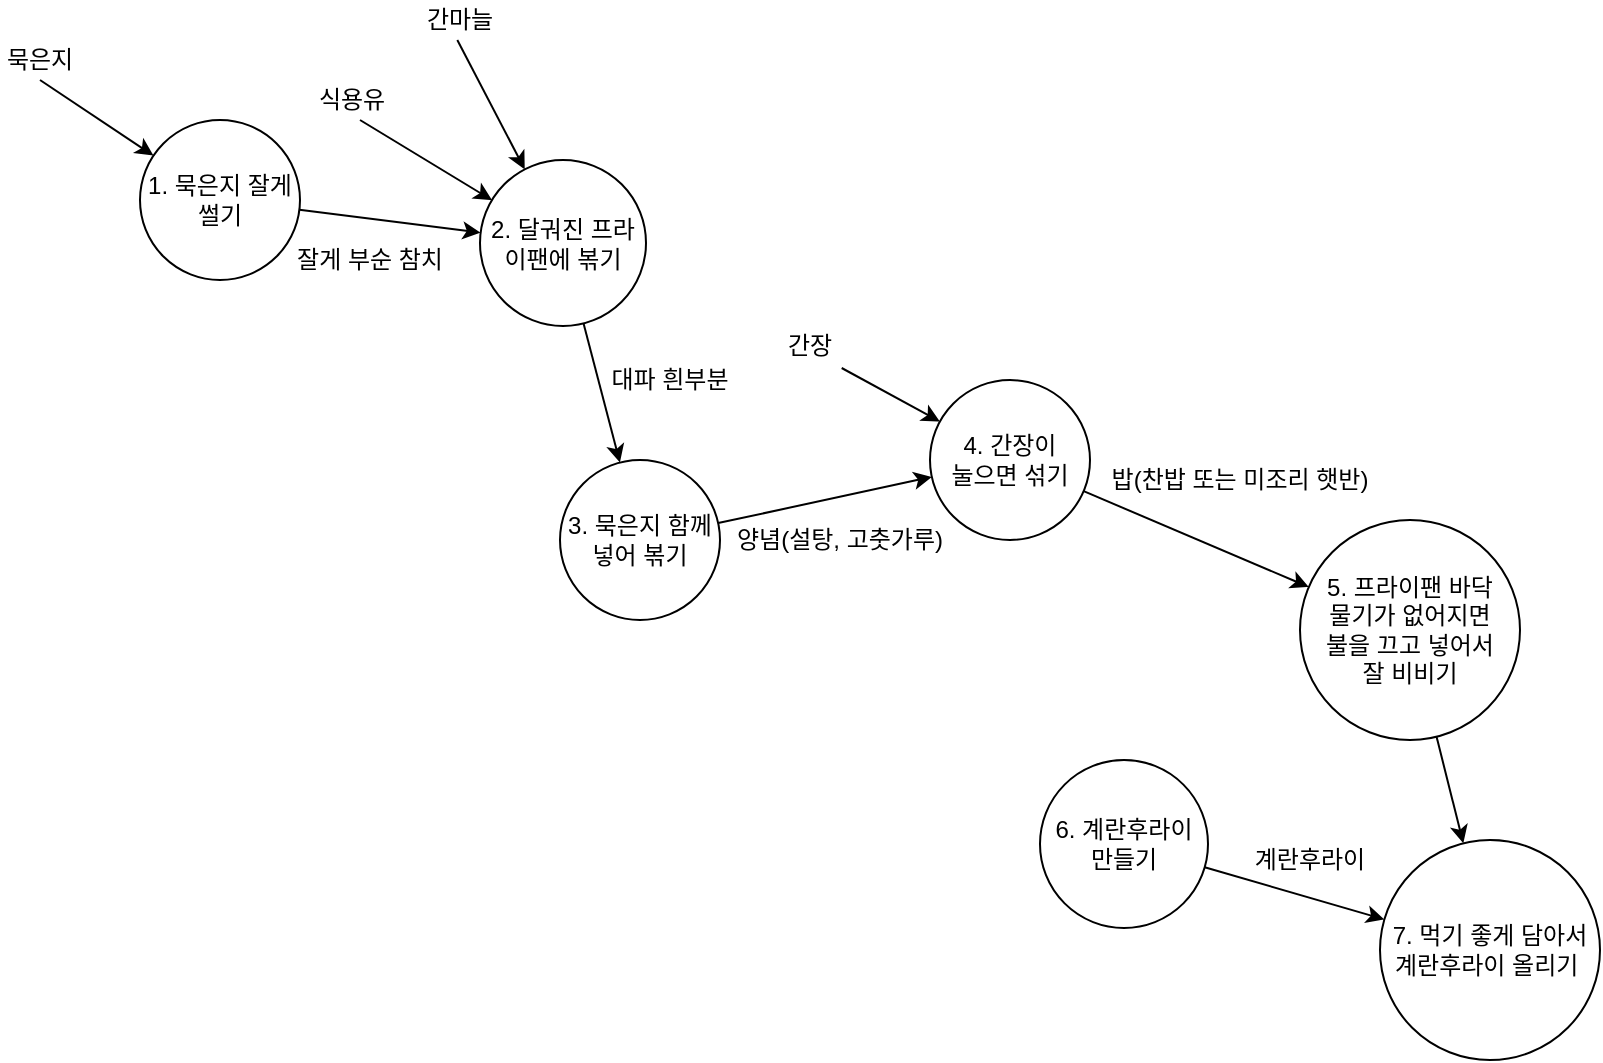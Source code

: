 <mxfile version="13.0.8" type="github"><diagram id="C5RBs43oDa-KdzZeNtuy" name="Page-1"><mxGraphModel dx="1038" dy="1717" grid="1" gridSize="10" guides="1" tooltips="1" connect="1" arrows="1" fold="1" page="1" pageScale="1" pageWidth="827" pageHeight="1169" math="0" shadow="0"><root><mxCell id="WIyWlLk6GJQsqaUBKTNV-0"/><mxCell id="WIyWlLk6GJQsqaUBKTNV-1" parent="WIyWlLk6GJQsqaUBKTNV-0"/><mxCell id="UPB51ABg_88KbSfRW88O-0" value="4. 간장이&lt;br&gt;눌으면 섞기" style="ellipse;whiteSpace=wrap;html=1;aspect=fixed;" vertex="1" parent="WIyWlLk6GJQsqaUBKTNV-1"><mxGeometry x="515" y="160" width="80" height="80" as="geometry"/></mxCell><mxCell id="UPB51ABg_88KbSfRW88O-1" value="2. 달궈진 프라이팬에 볶기" style="ellipse;whiteSpace=wrap;html=1;aspect=fixed;" vertex="1" parent="WIyWlLk6GJQsqaUBKTNV-1"><mxGeometry x="290" y="50" width="83" height="83" as="geometry"/></mxCell><mxCell id="UPB51ABg_88KbSfRW88O-2" value="1. 묵은지 잘게 썰기" style="ellipse;whiteSpace=wrap;html=1;aspect=fixed;" vertex="1" parent="WIyWlLk6GJQsqaUBKTNV-1"><mxGeometry x="120" y="30" width="80" height="80" as="geometry"/></mxCell><mxCell id="UPB51ABg_88KbSfRW88O-3" value="3. 묵은지 함께 넣어 볶기" style="ellipse;whiteSpace=wrap;html=1;aspect=fixed;" vertex="1" parent="WIyWlLk6GJQsqaUBKTNV-1"><mxGeometry x="330" y="200" width="80" height="80" as="geometry"/></mxCell><mxCell id="UPB51ABg_88KbSfRW88O-5" value="6. 계란후라이 만들기" style="ellipse;whiteSpace=wrap;html=1;aspect=fixed;" vertex="1" parent="WIyWlLk6GJQsqaUBKTNV-1"><mxGeometry x="570" y="350" width="84" height="84" as="geometry"/></mxCell><mxCell id="UPB51ABg_88KbSfRW88O-6" value="" style="endArrow=classic;html=1;" edge="1" parent="WIyWlLk6GJQsqaUBKTNV-1" source="UPB51ABg_88KbSfRW88O-2" target="UPB51ABg_88KbSfRW88O-1"><mxGeometry width="50" height="50" relative="1" as="geometry"><mxPoint x="210" y="90" as="sourcePoint"/><mxPoint x="260" y="130" as="targetPoint"/></mxGeometry></mxCell><mxCell id="UPB51ABg_88KbSfRW88O-7" value="" style="endArrow=classic;html=1;" edge="1" parent="WIyWlLk6GJQsqaUBKTNV-1" target="UPB51ABg_88KbSfRW88O-2"><mxGeometry width="50" height="50" relative="1" as="geometry"><mxPoint x="70" y="10" as="sourcePoint"/><mxPoint x="120" y="50" as="targetPoint"/></mxGeometry></mxCell><mxCell id="UPB51ABg_88KbSfRW88O-8" value="" style="endArrow=classic;html=1;" edge="1" parent="WIyWlLk6GJQsqaUBKTNV-1" target="UPB51ABg_88KbSfRW88O-1"><mxGeometry width="50" height="50" relative="1" as="geometry"><mxPoint x="230.004" y="30.003" as="sourcePoint"/><mxPoint x="311.345" y="45.418" as="targetPoint"/></mxGeometry></mxCell><mxCell id="UPB51ABg_88KbSfRW88O-9" value="" style="endArrow=classic;html=1;" edge="1" parent="WIyWlLk6GJQsqaUBKTNV-1" target="UPB51ABg_88KbSfRW88O-1"><mxGeometry width="50" height="50" relative="1" as="geometry"><mxPoint x="278.654" y="-9.997" as="sourcePoint"/><mxPoint x="359.995" y="5.418" as="targetPoint"/></mxGeometry></mxCell><mxCell id="UPB51ABg_88KbSfRW88O-13" value="" style="endArrow=classic;html=1;" edge="1" parent="WIyWlLk6GJQsqaUBKTNV-1" source="UPB51ABg_88KbSfRW88O-3" target="UPB51ABg_88KbSfRW88O-0"><mxGeometry width="50" height="50" relative="1" as="geometry"><mxPoint x="460" y="200" as="sourcePoint"/><mxPoint x="480" y="300" as="targetPoint"/></mxGeometry></mxCell><mxCell id="UPB51ABg_88KbSfRW88O-14" value="" style="endArrow=classic;html=1;" edge="1" parent="WIyWlLk6GJQsqaUBKTNV-1" source="UPB51ABg_88KbSfRW88O-1" target="UPB51ABg_88KbSfRW88O-3"><mxGeometry width="50" height="50" relative="1" as="geometry"><mxPoint x="340" y="140" as="sourcePoint"/><mxPoint x="360" y="210" as="targetPoint"/></mxGeometry></mxCell><mxCell id="UPB51ABg_88KbSfRW88O-16" value="" style="endArrow=classic;html=1;exitX=0.676;exitY=1.05;exitDx=0;exitDy=0;exitPerimeter=0;" edge="1" parent="WIyWlLk6GJQsqaUBKTNV-1" source="UPB51ABg_88KbSfRW88O-20" target="UPB51ABg_88KbSfRW88O-0"><mxGeometry width="50" height="50" relative="1" as="geometry"><mxPoint x="500" y="180" as="sourcePoint"/><mxPoint x="530" y="220" as="targetPoint"/></mxGeometry></mxCell><mxCell id="UPB51ABg_88KbSfRW88O-18" value="" style="endArrow=classic;html=1;" edge="1" parent="WIyWlLk6GJQsqaUBKTNV-1" source="UPB51ABg_88KbSfRW88O-5" target="UPB51ABg_88KbSfRW88O-41"><mxGeometry width="50" height="50" relative="1" as="geometry"><mxPoint x="470" y="350" as="sourcePoint"/><mxPoint x="610" y="360" as="targetPoint"/></mxGeometry></mxCell><mxCell id="UPB51ABg_88KbSfRW88O-20" value="간장" style="text;html=1;strokeColor=none;fillColor=none;align=center;verticalAlign=middle;whiteSpace=wrap;rounded=0;" vertex="1" parent="WIyWlLk6GJQsqaUBKTNV-1"><mxGeometry x="410" y="133" width="90" height="20" as="geometry"/></mxCell><mxCell id="UPB51ABg_88KbSfRW88O-22" value="묵은지" style="text;html=1;strokeColor=none;fillColor=none;align=center;verticalAlign=middle;whiteSpace=wrap;rounded=0;" vertex="1" parent="WIyWlLk6GJQsqaUBKTNV-1"><mxGeometry x="50" y="-10" width="40" height="20" as="geometry"/></mxCell><mxCell id="UPB51ABg_88KbSfRW88O-23" value="잘게 부순 참치" style="text;html=1;strokeColor=none;fillColor=none;align=center;verticalAlign=middle;whiteSpace=wrap;rounded=0;" vertex="1" parent="WIyWlLk6GJQsqaUBKTNV-1"><mxGeometry x="190" y="90" width="90" height="20" as="geometry"/></mxCell><mxCell id="UPB51ABg_88KbSfRW88O-24" value="식용유" style="text;html=1;strokeColor=none;fillColor=none;align=center;verticalAlign=middle;whiteSpace=wrap;rounded=0;" vertex="1" parent="WIyWlLk6GJQsqaUBKTNV-1"><mxGeometry x="206" y="10" width="40" height="20" as="geometry"/></mxCell><mxCell id="UPB51ABg_88KbSfRW88O-25" value="간마늘" style="text;html=1;strokeColor=none;fillColor=none;align=center;verticalAlign=middle;whiteSpace=wrap;rounded=0;" vertex="1" parent="WIyWlLk6GJQsqaUBKTNV-1"><mxGeometry x="260" y="-30" width="40" height="20" as="geometry"/></mxCell><mxCell id="UPB51ABg_88KbSfRW88O-26" value="대파 흰부분" style="text;html=1;strokeColor=none;fillColor=none;align=center;verticalAlign=middle;whiteSpace=wrap;rounded=0;" vertex="1" parent="WIyWlLk6GJQsqaUBKTNV-1"><mxGeometry x="350" y="150" width="70" height="20" as="geometry"/></mxCell><mxCell id="UPB51ABg_88KbSfRW88O-28" value="양념(설탕, 고춧가루)" style="text;html=1;strokeColor=none;fillColor=none;align=center;verticalAlign=middle;whiteSpace=wrap;rounded=0;" vertex="1" parent="WIyWlLk6GJQsqaUBKTNV-1"><mxGeometry x="410" y="230" width="120" height="20" as="geometry"/></mxCell><mxCell id="UPB51ABg_88KbSfRW88O-31" value="계란후라이" style="text;html=1;strokeColor=none;fillColor=none;align=center;verticalAlign=middle;whiteSpace=wrap;rounded=0;" vertex="1" parent="WIyWlLk6GJQsqaUBKTNV-1"><mxGeometry x="670" y="390" width="70" height="20" as="geometry"/></mxCell><mxCell id="UPB51ABg_88KbSfRW88O-40" value="" style="endArrow=classic;html=1;" edge="1" parent="WIyWlLk6GJQsqaUBKTNV-1" source="UPB51ABg_88KbSfRW88O-0" target="UPB51ABg_88KbSfRW88O-45"><mxGeometry width="50" height="50" relative="1" as="geometry"><mxPoint x="620" y="280" as="sourcePoint"/><mxPoint x="700" y="180" as="targetPoint"/></mxGeometry></mxCell><mxCell id="UPB51ABg_88KbSfRW88O-41" value="7. 먹기 좋게 담아서 계란후라이 올리기&amp;nbsp;" style="ellipse;whiteSpace=wrap;html=1;aspect=fixed;" vertex="1" parent="WIyWlLk6GJQsqaUBKTNV-1"><mxGeometry x="740" y="390" width="110" height="110" as="geometry"/></mxCell><mxCell id="UPB51ABg_88KbSfRW88O-45" value="&lt;span&gt;5. 프라이팬 바닥&lt;br&gt;물기가 없어지면&lt;br&gt;&lt;/span&gt;&lt;span&gt;불을 끄고 넣어서&lt;br&gt;잘 비비기&lt;/span&gt;" style="ellipse;whiteSpace=wrap;html=1;aspect=fixed;" vertex="1" parent="WIyWlLk6GJQsqaUBKTNV-1"><mxGeometry x="700" y="230" width="110" height="110" as="geometry"/></mxCell><mxCell id="UPB51ABg_88KbSfRW88O-47" value="밥(찬밥 또는 미조리 햇반)" style="text;html=1;strokeColor=none;fillColor=none;align=center;verticalAlign=middle;whiteSpace=wrap;rounded=0;" vertex="1" parent="WIyWlLk6GJQsqaUBKTNV-1"><mxGeometry x="600" y="200" width="140" height="20" as="geometry"/></mxCell><mxCell id="UPB51ABg_88KbSfRW88O-48" style="edgeStyle=orthogonalEdgeStyle;rounded=0;orthogonalLoop=1;jettySize=auto;html=1;exitX=0.5;exitY=1;exitDx=0;exitDy=0;" edge="1" parent="WIyWlLk6GJQsqaUBKTNV-1" source="UPB51ABg_88KbSfRW88O-28" target="UPB51ABg_88KbSfRW88O-28"><mxGeometry relative="1" as="geometry"/></mxCell><mxCell id="UPB51ABg_88KbSfRW88O-50" value="" style="endArrow=classic;html=1;" edge="1" parent="WIyWlLk6GJQsqaUBKTNV-1" source="UPB51ABg_88KbSfRW88O-45" target="UPB51ABg_88KbSfRW88O-41"><mxGeometry width="50" height="50" relative="1" as="geometry"><mxPoint x="760" y="310" as="sourcePoint"/><mxPoint x="800" y="410" as="targetPoint"/></mxGeometry></mxCell></root></mxGraphModel></diagram></mxfile>